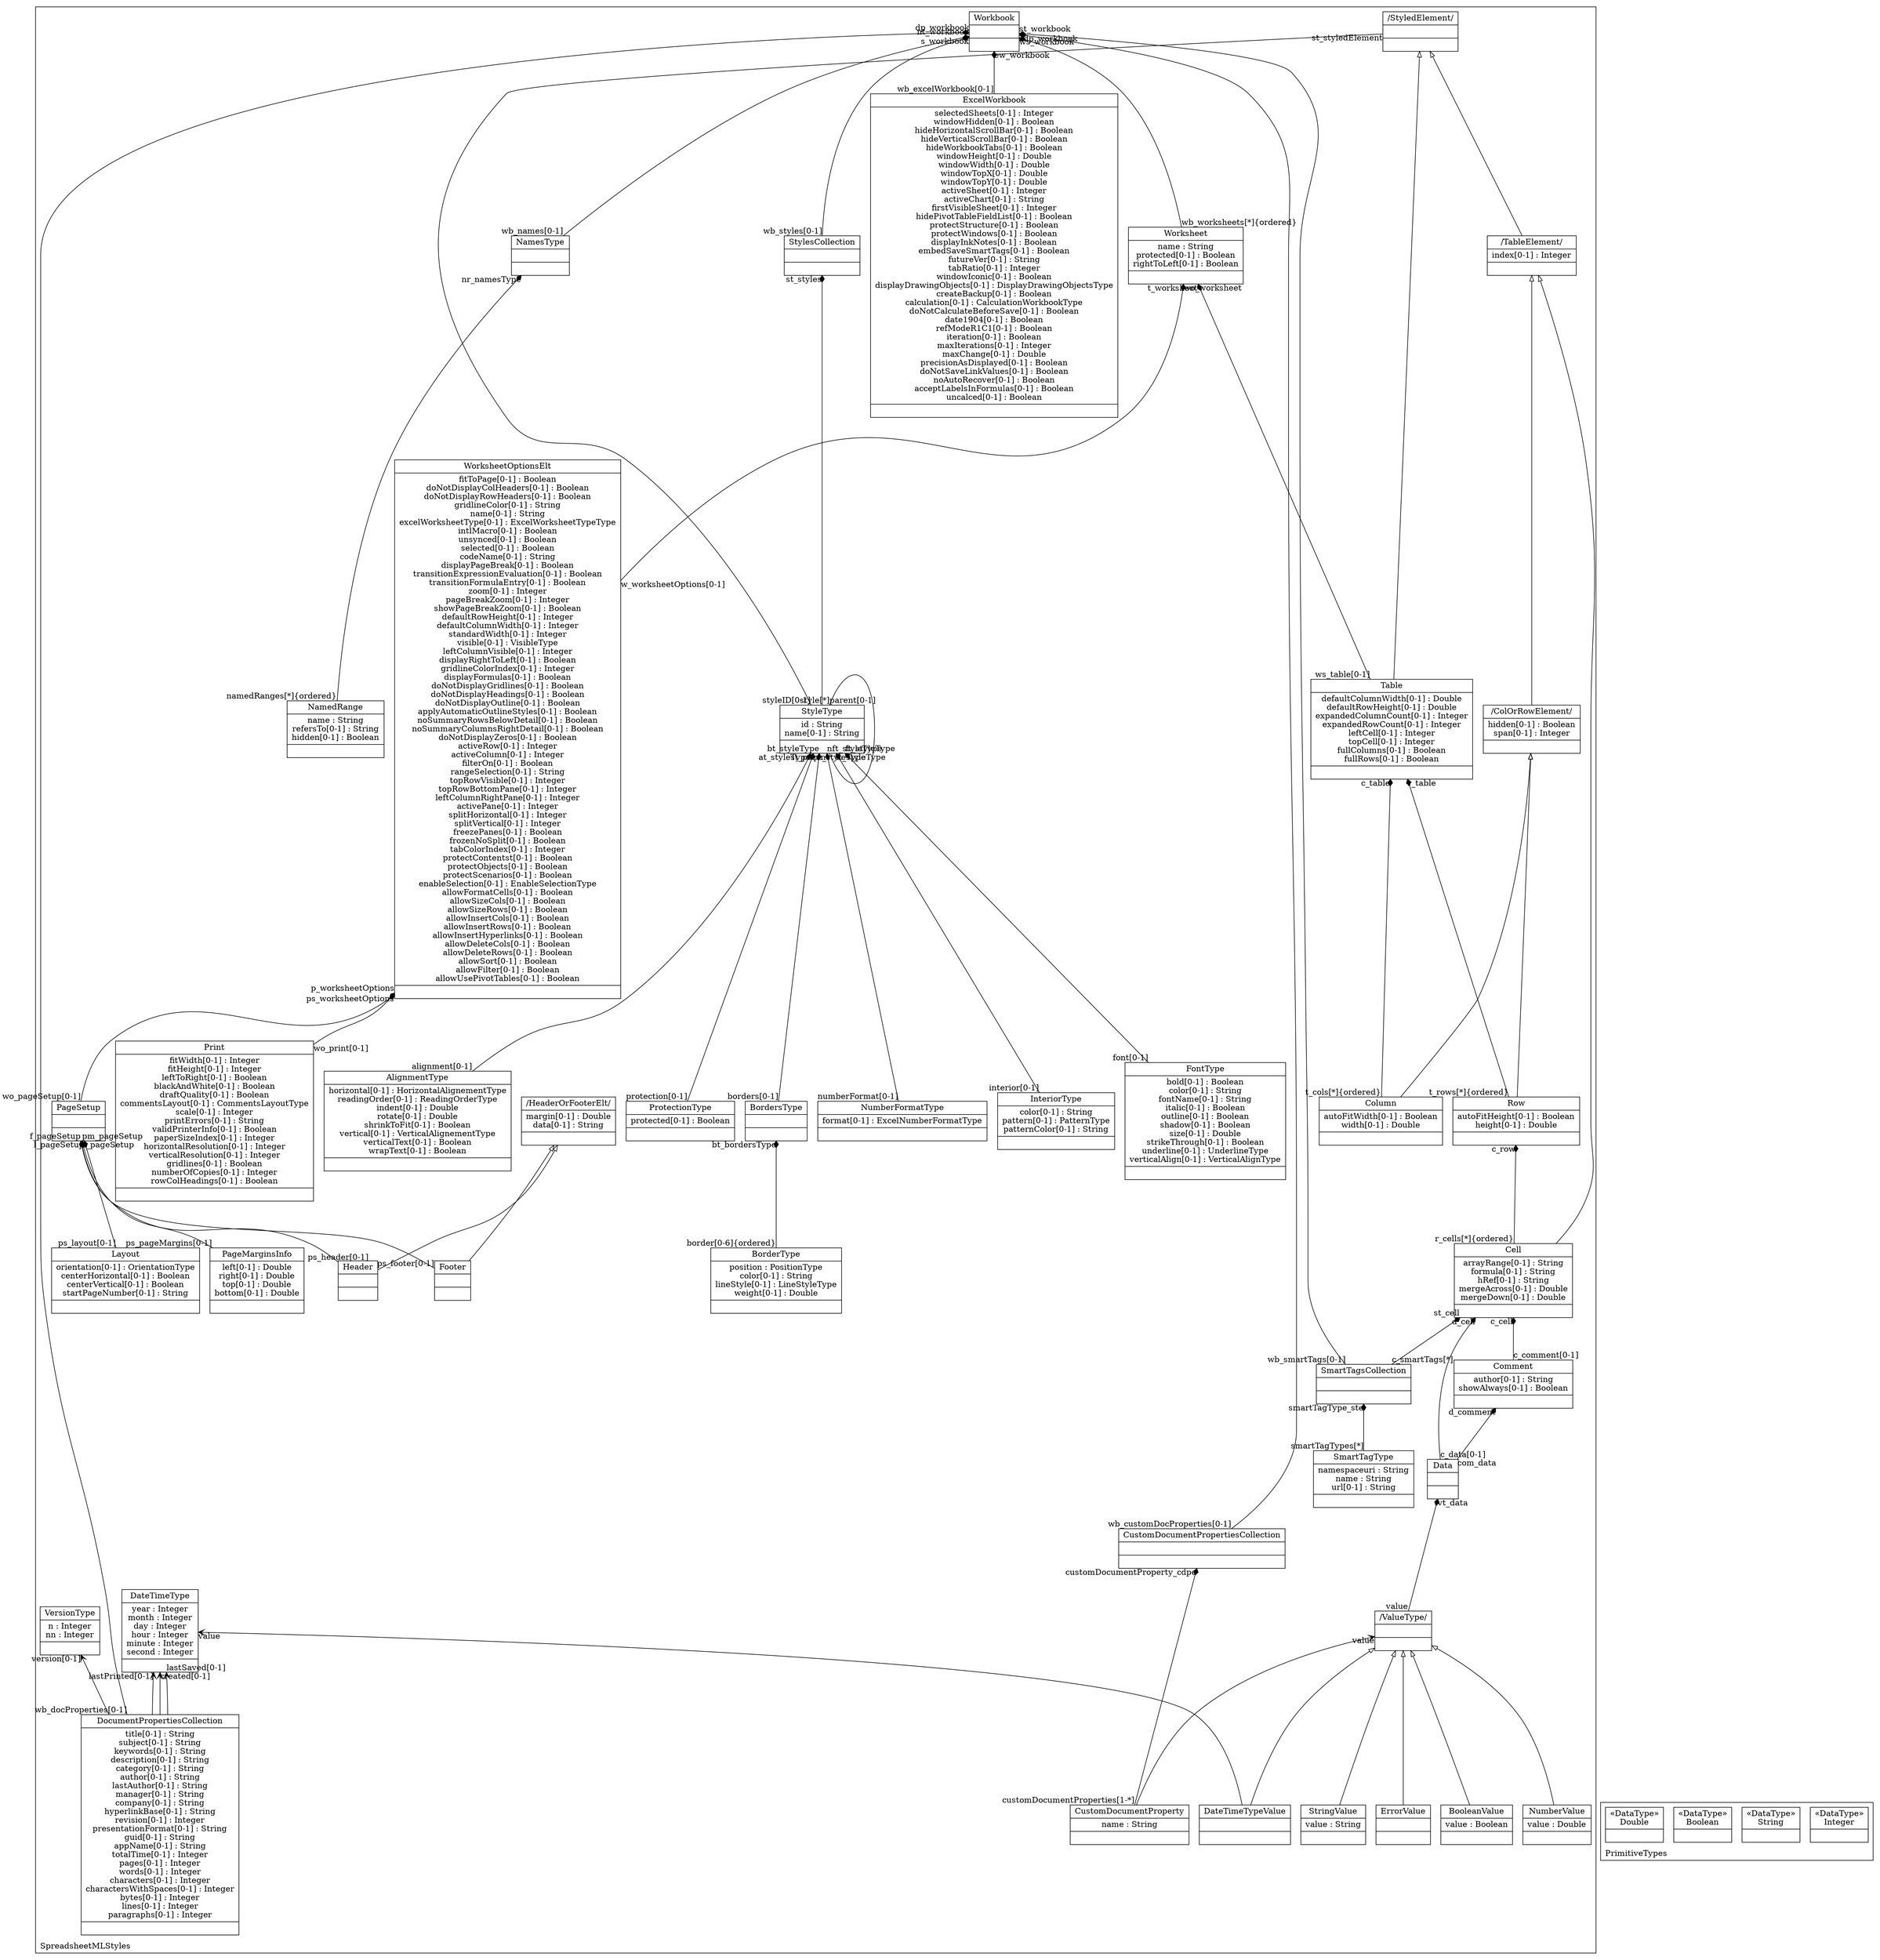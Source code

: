 digraph "KM3 Model in DOT" {
graph[rankdir=BT,labeljust=l,labelloc=t,nodeSep=0.75,compound=true];
 subgraph "cluster_SpreadsheetMLStyles"{
labelloc=t
color=black
label=SpreadsheetMLStyles
 node[shape=record];
DateTimeType[label="{DateTimeType|year : Integer\nmonth : Integer\nday : Integer\nhour : Integer\nminute : Integer\nsecond : Integer| }"]
;
 node[shape=record];
VersionType[label="{VersionType|n : Integer\nnn : Integer| }"]
;
 node[shape=record];
ValueType[label="{/ValueType/| | }"]
 ValueType->Data[arrowhead=diamond,arrowtail=none,headlabel="vt_data",taillabel="value",group=Data,minlen=2,constraint=true,]
;
 node[shape=record];
StringValue[label="{StringValue|value : String| }"]
 StringValue->ValueType[arrowhead=onormal,group=ValueType,minlen=2,constraint=true,]
;
 node[shape=record];
NumberValue[label="{NumberValue|value : Double| }"]
 NumberValue->ValueType[arrowhead=onormal,group=ValueType,minlen=2,constraint=true,]
;
 node[shape=record];
DateTimeTypeValue[label="{DateTimeTypeValue| | }"]
 DateTimeTypeValue->DateTimeType[arrowhead=vee,arrowtail=diamond,headlabel="value",group=DateTimeType,minlen=2,constraint=true,]
 DateTimeTypeValue->ValueType[arrowhead=onormal,group=ValueType,minlen=2,constraint=true,]
;
 node[shape=record];
BooleanValue[label="{BooleanValue|value : Boolean| }"]
 BooleanValue->ValueType[arrowhead=onormal,group=ValueType,minlen=2,constraint=true,]
;
 node[shape=record];
ErrorValue[label="{ErrorValue| | }"]
 ErrorValue->ValueType[arrowhead=onormal,group=ValueType,minlen=2,constraint=true,]
;
 node[shape=record];
DocumentPropertiesCollection[label="{DocumentPropertiesCollection|title[0-1] : String\nsubject[0-1] : String\nkeywords[0-1] : String\ndescription[0-1] : String\ncategory[0-1] : String\nauthor[0-1] : String\nlastAuthor[0-1] : String\nmanager[0-1] : String\ncompany[0-1] : String\nhyperlinkBase[0-1] : String\nrevision[0-1] : Integer\npresentationFormat[0-1] : String\nguid[0-1] : String\nappName[0-1] : String\ntotalTime[0-1] : Integer\npages[0-1] : Integer\nwords[0-1] : Integer\ncharacters[0-1] : Integer\ncharactersWithSpaces[0-1] : Integer\nbytes[0-1] : Integer\nlines[0-1] : Integer\nparagraphs[0-1] : Integer| }"]
 DocumentPropertiesCollection->Workbook[arrowhead=diamond,arrowtail=none,headlabel="dp_workbook",taillabel="wb_docProperties[0-1]",group=Workbook,minlen=2,constraint=true,]
 DocumentPropertiesCollection->VersionType[arrowhead=vee,arrowtail=diamond,headlabel="version[0-1]",group=VersionType,minlen=2,constraint=true,]
 DocumentPropertiesCollection->DateTimeType[arrowhead=vee,arrowtail=diamond,headlabel="lastPrinted[0-1]",group=DateTimeType,minlen=2,constraint=true,]
 DocumentPropertiesCollection->DateTimeType[arrowhead=vee,arrowtail=diamond,headlabel="created[0-1]",group=DateTimeType,minlen=2,constraint=true,]
 DocumentPropertiesCollection->DateTimeType[arrowhead=vee,arrowtail=diamond,headlabel="lastSaved[0-1]",group=DateTimeType,minlen=2,constraint=true,]
;
 node[shape=record];
CustomDocumentPropertiesCollection[label="{CustomDocumentPropertiesCollection| | }"]
 CustomDocumentPropertiesCollection->Workbook[arrowhead=diamond,arrowtail=none,headlabel="cdp_workbook",taillabel="wb_customDocProperties[0-1]",group=Workbook,minlen=2,constraint=true,]
;
 node[shape=record];
CustomDocumentProperty[label="{CustomDocumentProperty|name : String| }"]
 CustomDocumentProperty->CustomDocumentPropertiesCollection[arrowhead=diamond,arrowtail=none,headlabel="customDocumentProperty_cdpe",taillabel="customDocumentProperties[1-*]",group=CustomDocumentPropertiesCollection,minlen=2,constraint=true,]
 CustomDocumentProperty->ValueType[arrowhead=vee,arrowtail=diamond,headlabel="value",group=ValueType,minlen=2,constraint=true,]
;
 node[shape=record];
SmartTagType[label="{SmartTagType|namespaceuri : String\nname : String\nurl[0-1] : String| }"]
 SmartTagType->SmartTagsCollection[arrowhead=diamond,arrowtail=none,headlabel="smartTagType_ste",taillabel="smartTagTypes[*]",group=SmartTagsCollection,minlen=2,constraint=true,]
;
 node[shape=record];
SmartTagsCollection[label="{SmartTagsCollection| | }"]
 SmartTagsCollection->Workbook[arrowhead=diamond,arrowtail=none,headlabel="st_workbook",taillabel="wb_smartTags[0-1]",group=Workbook,minlen=2,constraint=true,]
 SmartTagsCollection->Cell[arrowhead=diamond,arrowtail=none,headlabel="st_cell",taillabel="c_smartTags[*]",group=Cell,minlen=2,constraint=true,]
;
 node[shape=record];
Workbook[label="{Workbook| | }"]
;
 node[shape=record];
Worksheet[label="{Worksheet|name : String\nprotected[0-1] : Boolean\nrightToLeft[0-1] : Boolean| }"]
 Worksheet->Workbook[arrowhead=diamond,arrowtail=none,headlabel="ws_workbook",taillabel="wb_worksheets[*]{ordered}",group=Workbook,minlen=2,constraint=true,]
;
 node[shape=record];
StyledElement[label="{/StyledElement/| | }"]
 StyledElement->StyleType[arrowhead=none,arrowtail=none,headlabel="styleID[0-1]",taillabel="st_styledElement",group=StyleType,minlen=2,constraint=false,]
;
 node[shape=record];
Table[label="{Table|defaultColumnWidth[0-1] : Double\ndefaultRowHeight[0-1] : Double\nexpandedColumnCount[0-1] : Integer\nexpandedRowCount[0-1] : Integer\nleftCell[0-1] : Integer\ntopCell[0-1] : Integer\nfullColumns[0-1] : Boolean\nfullRows[0-1] : Boolean| }"]
 Table->Worksheet[arrowhead=diamond,arrowtail=none,headlabel="t_worksheet",taillabel="ws_table[0-1]",group=Worksheet,minlen=2,constraint=true,]
 Table->StyledElement[arrowhead=onormal,group=StyledElement,minlen=2,constraint=true,]
;
 node[shape=record];
TableElement[label="{/TableElement/|index[0-1] : Integer| }"]
 TableElement->StyledElement[arrowhead=onormal,group=StyledElement,minlen=2,constraint=true,]
;
 node[shape=record];
ColOrRowElement[label="{/ColOrRowElement/|hidden[0-1] : Boolean\nspan[0-1] : Integer| }"]
 ColOrRowElement->TableElement[arrowhead=onormal,group=TableElement,minlen=2,constraint=true,]
;
 node[shape=record];
Column[label="{Column|autoFitWidth[0-1] : Boolean\nwidth[0-1] : Double| }"]
 Column->Table[arrowhead=diamond,arrowtail=none,headlabel="c_table",taillabel="t_cols[*]{ordered}",group=Table,minlen=2,constraint=true,]
 Column->ColOrRowElement[arrowhead=onormal,group=ColOrRowElement,minlen=2,constraint=true,]
;
 node[shape=record];
Row[label="{Row|autoFitHeight[0-1] : Boolean\nheight[0-1] : Double| }"]
 Row->Table[arrowhead=diamond,arrowtail=none,headlabel="r_table",taillabel="t_rows[*]{ordered}",group=Table,minlen=2,constraint=true,]
 Row->ColOrRowElement[arrowhead=onormal,group=ColOrRowElement,minlen=2,constraint=true,]
;
 node[shape=record];
Cell[label="{Cell|arrayRange[0-1] : String\nformula[0-1] : String\nhRef[0-1] : String\nmergeAcross[0-1] : Double\nmergeDown[0-1] : Double| }"]
 Cell->Row[arrowhead=diamond,arrowtail=none,headlabel="c_row",taillabel="r_cells[*]{ordered}",group=Row,minlen=2,constraint=true,]
 Cell->TableElement[arrowhead=onormal,group=TableElement,minlen=2,constraint=true,]
;
 node[shape=record];
Comment[label="{Comment|author[0-1] : String\nshowAlways[0-1] : Boolean| }"]
 Comment->Cell[arrowhead=diamond,arrowtail=none,headlabel="c_cell",taillabel="c_comment[0-1]",group=Cell,minlen=2,constraint=true,]
;
 node[shape=record];
Data[label="{Data| | }"]
 Data->Cell[arrowhead=diamond,arrowtail=none,headlabel="d_cell",taillabel="c_data[0-1]",group=Cell,minlen=2,constraint=true,]
 Data->Comment[arrowhead=diamond,arrowtail=none,headlabel="d_comment",taillabel="com_data",group=Comment,minlen=2,constraint=true,]
;
 node[shape=record];
ExcelWorkbook[label="{ExcelWorkbook|selectedSheets[0-1] : Integer\nwindowHidden[0-1] : Boolean\nhideHorizontalScrollBar[0-1] : Boolean\nhideVerticalScrollBar[0-1] : Boolean\nhideWorkbookTabs[0-1] : Boolean\nwindowHeight[0-1] : Double\nwindowWidth[0-1] : Double\nwindowTopX[0-1] : Double\nwindowTopY[0-1] : Double\nactiveSheet[0-1] : Integer\nactiveChart[0-1] : String\nfirstVisibleSheet[0-1] : Integer\nhidePivotTableFieldList[0-1] : Boolean\nprotectStructure[0-1] : Boolean\nprotectWindows[0-1] : Boolean\ndisplayInkNotes[0-1] : Boolean\nembedSaveSmartTags[0-1] : Boolean\nfutureVer[0-1] : String\ntabRatio[0-1] : Integer\nwindowIconic[0-1] : Boolean\ndisplayDrawingObjects[0-1] : DisplayDrawingObjectsType\ncreateBackup[0-1] : Boolean\ncalculation[0-1] : CalculationWorkbookType\ndoNotCalculateBeforeSave[0-1] : Boolean\ndate1904[0-1] : Boolean\nrefModeR1C1[0-1] : Boolean\niteration[0-1] : Boolean\nmaxIterations[0-1] : Integer\nmaxChange[0-1] : Double\nprecisionAsDisplayed[0-1] : Boolean\ndoNotSaveLinkValues[0-1] : Boolean\nnoAutoRecover[0-1] : Boolean\nacceptLabelsInFormulas[0-1] : Boolean\nuncalced[0-1] : Boolean| }"]
 ExcelWorkbook->Workbook[arrowhead=diamond,arrowtail=none,headlabel="ew_workbook",taillabel="wb_excelWorkbook[0-1]",group=Workbook,minlen=2,constraint=true,]
;
 node[shape=record];
WorksheetOptionsElt[label="{WorksheetOptionsElt|fitToPage[0-1] : Boolean\ndoNotDisplayColHeaders[0-1] : Boolean\ndoNotDisplayRowHeaders[0-1] : Boolean\ngridlineColor[0-1] : String\nname[0-1] : String\nexcelWorksheetType[0-1] : ExcelWorksheetTypeType\nintlMacro[0-1] : Boolean\nunsynced[0-1] : Boolean\nselected[0-1] : Boolean\ncodeName[0-1] : String\ndisplayPageBreak[0-1] : Boolean\ntransitionExpressionEvaluation[0-1] : Boolean\ntransitionFormulaEntry[0-1] : Boolean\nzoom[0-1] : Integer\npageBreakZoom[0-1] : Integer\nshowPageBreakZoom[0-1] : Boolean\ndefaultRowHeight[0-1] : Integer\ndefaultColumnWidth[0-1] : Integer\nstandardWidth[0-1] : Integer\nvisible[0-1] : VisibleType\nleftColumnVisible[0-1] : Integer\ndisplayRightToLeft[0-1] : Boolean\ngridlineColorIndex[0-1] : Integer\ndisplayFormulas[0-1] : Boolean\ndoNotDisplayGridlines[0-1] : Boolean\ndoNotDisplayHeadings[0-1] : Boolean\ndoNotDisplayOutline[0-1] : Boolean\napplyAutomaticOutlineStyles[0-1] : Boolean\nnoSummaryRowsBelowDetail[0-1] : Boolean\nnoSummaryColumnsRightDetail[0-1] : Boolean\ndoNotDisplayZeros[0-1] : Boolean\nactiveRow[0-1] : Integer\nactiveColumn[0-1] : Integer\nfilterOn[0-1] : Boolean\nrangeSelection[0-1] : String\ntopRowVisible[0-1] : Integer\ntopRowBottomPane[0-1] : Integer\nleftColumnRightPane[0-1] : Integer\nactivePane[0-1] : Integer\nsplitHorizontal[0-1] : Integer\nsplitVertical[0-1] : Integer\nfreezePanes[0-1] : Boolean\nfrozenNoSplit[0-1] : Boolean\ntabColorIndex[0-1] : Integer\nprotectContentst[0-1] : Boolean\nprotectObjects[0-1] : Boolean\nprotectScenarios[0-1] : Boolean\nenableSelection[0-1] : EnableSelectionType\nallowFormatCells[0-1] : Boolean\nallowSizeCols[0-1] : Boolean\nallowSizeRows[0-1] : Boolean\nallowInsertCols[0-1] : Boolean\nallowInsertRows[0-1] : Boolean\nallowInsertHyperlinks[0-1] : Boolean\nallowDeleteCols[0-1] : Boolean\nallowDeleteRows[0-1] : Boolean\nallowSort[0-1] : Boolean\nallowFilter[0-1] : Boolean\nallowUsePivotTables[0-1] : Boolean| }"]
 WorksheetOptionsElt->Worksheet[arrowhead=diamond,arrowtail=none,headlabel="wo_worksheet",taillabel="w_worksheetOptions[0-1]",group=Worksheet,minlen=2,constraint=true,]
;
 node[shape=record];
PageSetup[label="{PageSetup| | }"]
 PageSetup->WorksheetOptionsElt[arrowhead=diamond,arrowtail=none,headlabel="ps_worksheetOptions",taillabel="wo_pageSetup[0-1]",group=WorksheetOptionsElt,minlen=2,constraint=true,]
;
 node[shape=record];
Layout[label="{Layout|orientation[0-1] : OrientationType\ncenterHorizontal[0-1] : Boolean\ncenterVertical[0-1] : Boolean\nstartPageNumber[0-1] : String| }"]
 Layout->PageSetup[arrowhead=diamond,arrowtail=none,headlabel="l_pageSetup",taillabel="ps_layout[0-1]",group=PageSetup,minlen=2,constraint=true,]
;
 node[shape=record];
HeaderOrFooterElt[label="{/HeaderOrFooterElt/|margin[0-1] : Double\ndata[0-1] : String| }"]
;
 node[shape=record];
Header[label="{Header| | }"]
 Header->PageSetup[arrowhead=diamond,arrowtail=none,headlabel="h_pageSetup",taillabel="ps_header[0-1]",group=PageSetup,minlen=2,constraint=true,]
 Header->HeaderOrFooterElt[arrowhead=onormal,group=HeaderOrFooterElt,minlen=2,constraint=true,]
;
 node[shape=record];
Footer[label="{Footer| | }"]
 Footer->PageSetup[arrowhead=diamond,arrowtail=none,headlabel="f_pageSetup",taillabel="ps_footer[0-1]",group=PageSetup,minlen=2,constraint=true,]
 Footer->HeaderOrFooterElt[arrowhead=onormal,group=HeaderOrFooterElt,minlen=2,constraint=true,]
;
 node[shape=record];
PageMarginsInfo[label="{PageMarginsInfo|left[0-1] : Double\nright[0-1] : Double\ntop[0-1] : Double\nbottom[0-1] : Double| }"]
 PageMarginsInfo->PageSetup[arrowhead=diamond,arrowtail=none,headlabel="pm_pageSetup",taillabel="ps_pageMargins[0-1]",group=PageSetup,minlen=2,constraint=true,]
;
 node[shape=record];
Print[label="{Print|fitWidth[0-1] : Integer\nfitHeight[0-1] : Integer\nleftToRight[0-1] : Boolean\nblackAndWhite[0-1] : Boolean\ndraftQuality[0-1] : Boolean\ncommentsLayout[0-1] : CommentsLayoutType\nscale[0-1] : Integer\nprintErrors[0-1] : String\nvalidPrinterInfo[0-1] : Boolean\npaperSizeIndex[0-1] : Integer\nhorizontalResolution[0-1] : Integer\nverticalResolution[0-1] : Integer\ngridlines[0-1] : Boolean\nnumberOfCopies[0-1] : Integer\nrowColHeadings[0-1] : Boolean| }"]
 Print->WorksheetOptionsElt[arrowhead=diamond,arrowtail=none,headlabel="p_worksheetOptions",taillabel="wo_print[0-1]",group=WorksheetOptionsElt,minlen=2,constraint=true,]
;
 node[shape=record];
StylesCollection[label="{StylesCollection| | }"]
 StylesCollection->Workbook[arrowhead=diamond,arrowtail=none,headlabel="s_workbook",taillabel="wb_styles[0-1]",group=Workbook,minlen=2,constraint=true,]
;
 node[shape=record];
StyleType[label="{StyleType|id : String\nname[0-1] : String| }"]
 StyleType->StylesCollection[arrowhead=diamond,arrowtail=none,headlabel="st_styles",taillabel="style[*]",group=StylesCollection,minlen=2,constraint=true,]
 StyleType->StyleType[arrowhead=none,arrowtail=none,headlabel="parent[0-1]",taillabel="st_parent",group=StyleType,minlen=2,constraint=false,]
;
 node[shape=record];
ProtectionType[label="{ProtectionType|protected[0-1] : Boolean| }"]
 ProtectionType->StyleType[arrowhead=diamond,arrowtail=none,headlabel="pt_styleType",taillabel="protection[0-1]",group=StyleType,minlen=2,constraint=true,]
;
 node[shape=record];
AlignmentType[label="{AlignmentType|horizontal[0-1] : HorizontalAlignementType\nreadingOrder[0-1] : ReadingOrderType\nindent[0-1] : Double\nrotate[0-1] : Double\nshrinkToFit[0-1] : Boolean\nvertical[0-1] : VerticalAlignementType\nverticalText[0-1] : Boolean\nwrapText[0-1] : Boolean| }"]
 AlignmentType->StyleType[arrowhead=diamond,arrowtail=none,headlabel="at_styleType",taillabel="alignment[0-1]",group=StyleType,minlen=2,constraint=true,]
;
 node[shape=record];
BordersType[label="{BordersType| | }"]
 BordersType->StyleType[arrowhead=diamond,arrowtail=none,headlabel="bt_styleType",taillabel="borders[0-1]",group=StyleType,minlen=2,constraint=true,]
;
 node[shape=record];
BorderType[label="{BorderType|position : PositionType\ncolor[0-1] : String\nlineStyle[0-1] : LineStyleType\nweight[0-1] : Double| }"]
 BorderType->BordersType[arrowhead=diamond,arrowtail=none,headlabel="bt_bordersType",taillabel="border[0-6]{ordered}",group=BordersType,minlen=2,constraint=true,]
;
 node[shape=record];
FontType[label="{FontType|bold[0-1] : Boolean\ncolor[0-1] : String\nfontName[0-1] : String\nitalic[0-1] : Boolean\noutline[0-1] : Boolean\nshadow[0-1] : Boolean\nsize[0-1] : Double\nstrikeThrough[0-1] : Boolean\nunderline[0-1] : UnderlineType\nverticalAlign[0-1] : VerticalAlignType| }"]
 FontType->StyleType[arrowhead=diamond,arrowtail=none,headlabel="ft_styleType",taillabel="font[0-1]",group=StyleType,minlen=2,constraint=true,]
;
 node[shape=record];
InteriorType[label="{InteriorType|color[0-1] : String\npattern[0-1] : PatternType\npatternColor[0-1] : String| }"]
 InteriorType->StyleType[arrowhead=diamond,arrowtail=none,headlabel="it_styleType",taillabel="interior[0-1]",group=StyleType,minlen=2,constraint=true,]
;
 node[shape=record];
NumberFormatType[label="{NumberFormatType|format[0-1] : ExcelNumberFormatType| }"]
 NumberFormatType->StyleType[arrowhead=diamond,arrowtail=none,headlabel="nft_styleType",taillabel="numberFormat[0-1]",group=StyleType,minlen=2,constraint=true,]
;
 node[shape=record];
NamesType[label="{NamesType| | }"]
 NamesType->Workbook[arrowhead=diamond,arrowtail=none,headlabel="nt_workbook",taillabel="wb_names[0-1]",group=Workbook,minlen=2,constraint=true,]
;
 node[shape=record];
NamedRange[label="{NamedRange|name : String\nrefersTo[0-1] : String\nhidden[0-1] : Boolean| }"]
 NamedRange->NamesType[arrowhead=diamond,arrowtail=none,headlabel="nr_namesType",taillabel="namedRanges[*]{ordered}",group=NamesType,minlen=2,constraint=true,]
;

} subgraph "cluster_PrimitiveTypes"{
labelloc=t
color=black
label=PrimitiveTypes
 node[shape=record];
Integer[label="{&#171;DataType&#187;\nInteger|}"]
;
 node[shape=record];
String[label="{&#171;DataType&#187;\nString|}"]
;
 node[shape=record];
Boolean[label="{&#171;DataType&#187;\nBoolean|}"]
;
 node[shape=record];
Double[label="{&#171;DataType&#187;\nDouble|}"]
;

}
}